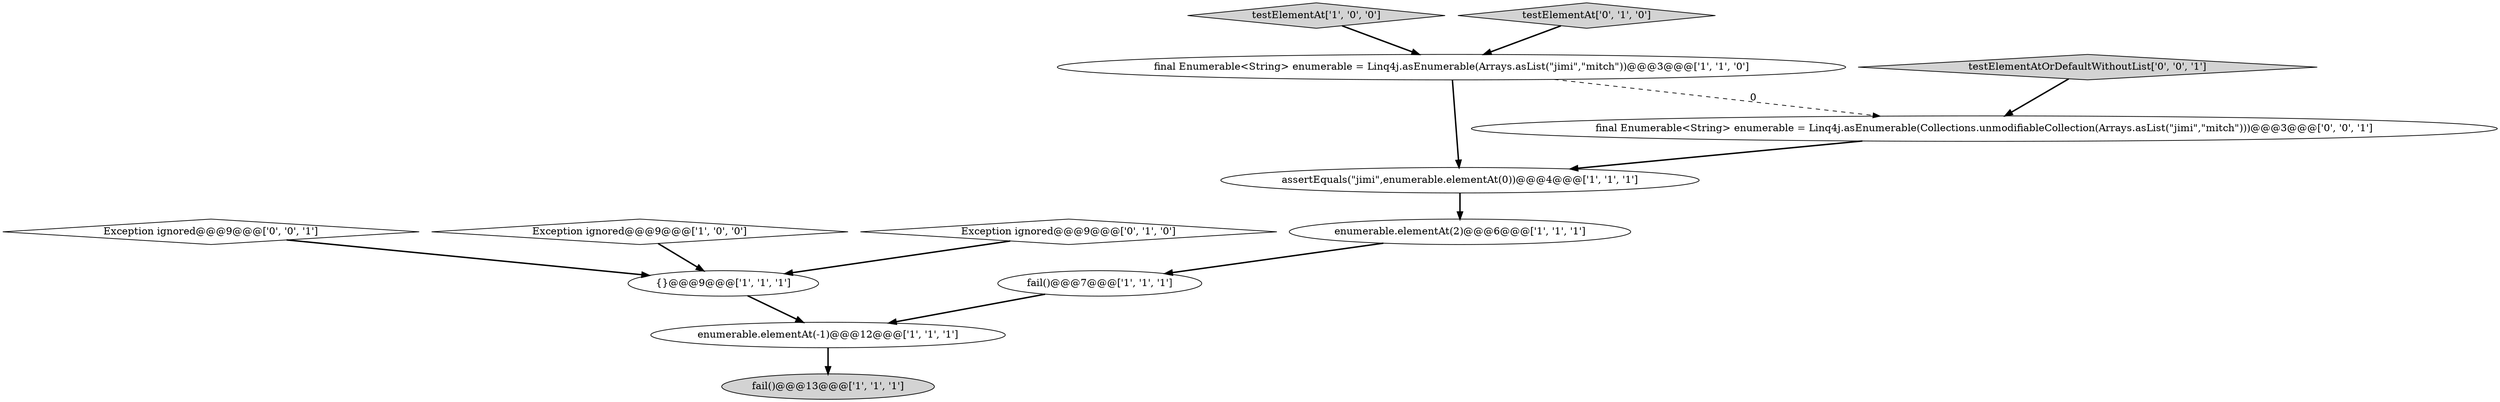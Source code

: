 digraph {
6 [style = filled, label = "assertEquals(\"jimi\",enumerable.elementAt(0))@@@4@@@['1', '1', '1']", fillcolor = white, shape = ellipse image = "AAA0AAABBB1BBB"];
8 [style = filled, label = "fail()@@@7@@@['1', '1', '1']", fillcolor = white, shape = ellipse image = "AAA0AAABBB1BBB"];
11 [style = filled, label = "Exception ignored@@@9@@@['0', '0', '1']", fillcolor = white, shape = diamond image = "AAA0AAABBB3BBB"];
4 [style = filled, label = "testElementAt['1', '0', '0']", fillcolor = lightgray, shape = diamond image = "AAA0AAABBB1BBB"];
12 [style = filled, label = "final Enumerable<String> enumerable = Linq4j.asEnumerable(Collections.unmodifiableCollection(Arrays.asList(\"jimi\",\"mitch\")))@@@3@@@['0', '0', '1']", fillcolor = white, shape = ellipse image = "AAA0AAABBB3BBB"];
5 [style = filled, label = "final Enumerable<String> enumerable = Linq4j.asEnumerable(Arrays.asList(\"jimi\",\"mitch\"))@@@3@@@['1', '1', '0']", fillcolor = white, shape = ellipse image = "AAA0AAABBB1BBB"];
3 [style = filled, label = "fail()@@@13@@@['1', '1', '1']", fillcolor = lightgray, shape = ellipse image = "AAA0AAABBB1BBB"];
13 [style = filled, label = "testElementAtOrDefaultWithoutList['0', '0', '1']", fillcolor = lightgray, shape = diamond image = "AAA0AAABBB3BBB"];
7 [style = filled, label = "{}@@@9@@@['1', '1', '1']", fillcolor = white, shape = ellipse image = "AAA0AAABBB1BBB"];
2 [style = filled, label = "Exception ignored@@@9@@@['1', '0', '0']", fillcolor = white, shape = diamond image = "AAA0AAABBB1BBB"];
10 [style = filled, label = "Exception ignored@@@9@@@['0', '1', '0']", fillcolor = white, shape = diamond image = "AAA0AAABBB2BBB"];
0 [style = filled, label = "enumerable.elementAt(2)@@@6@@@['1', '1', '1']", fillcolor = white, shape = ellipse image = "AAA0AAABBB1BBB"];
1 [style = filled, label = "enumerable.elementAt(-1)@@@12@@@['1', '1', '1']", fillcolor = white, shape = ellipse image = "AAA0AAABBB1BBB"];
9 [style = filled, label = "testElementAt['0', '1', '0']", fillcolor = lightgray, shape = diamond image = "AAA0AAABBB2BBB"];
1->3 [style = bold, label=""];
9->5 [style = bold, label=""];
8->1 [style = bold, label=""];
5->12 [style = dashed, label="0"];
6->0 [style = bold, label=""];
7->1 [style = bold, label=""];
2->7 [style = bold, label=""];
13->12 [style = bold, label=""];
5->6 [style = bold, label=""];
12->6 [style = bold, label=""];
4->5 [style = bold, label=""];
10->7 [style = bold, label=""];
11->7 [style = bold, label=""];
0->8 [style = bold, label=""];
}
